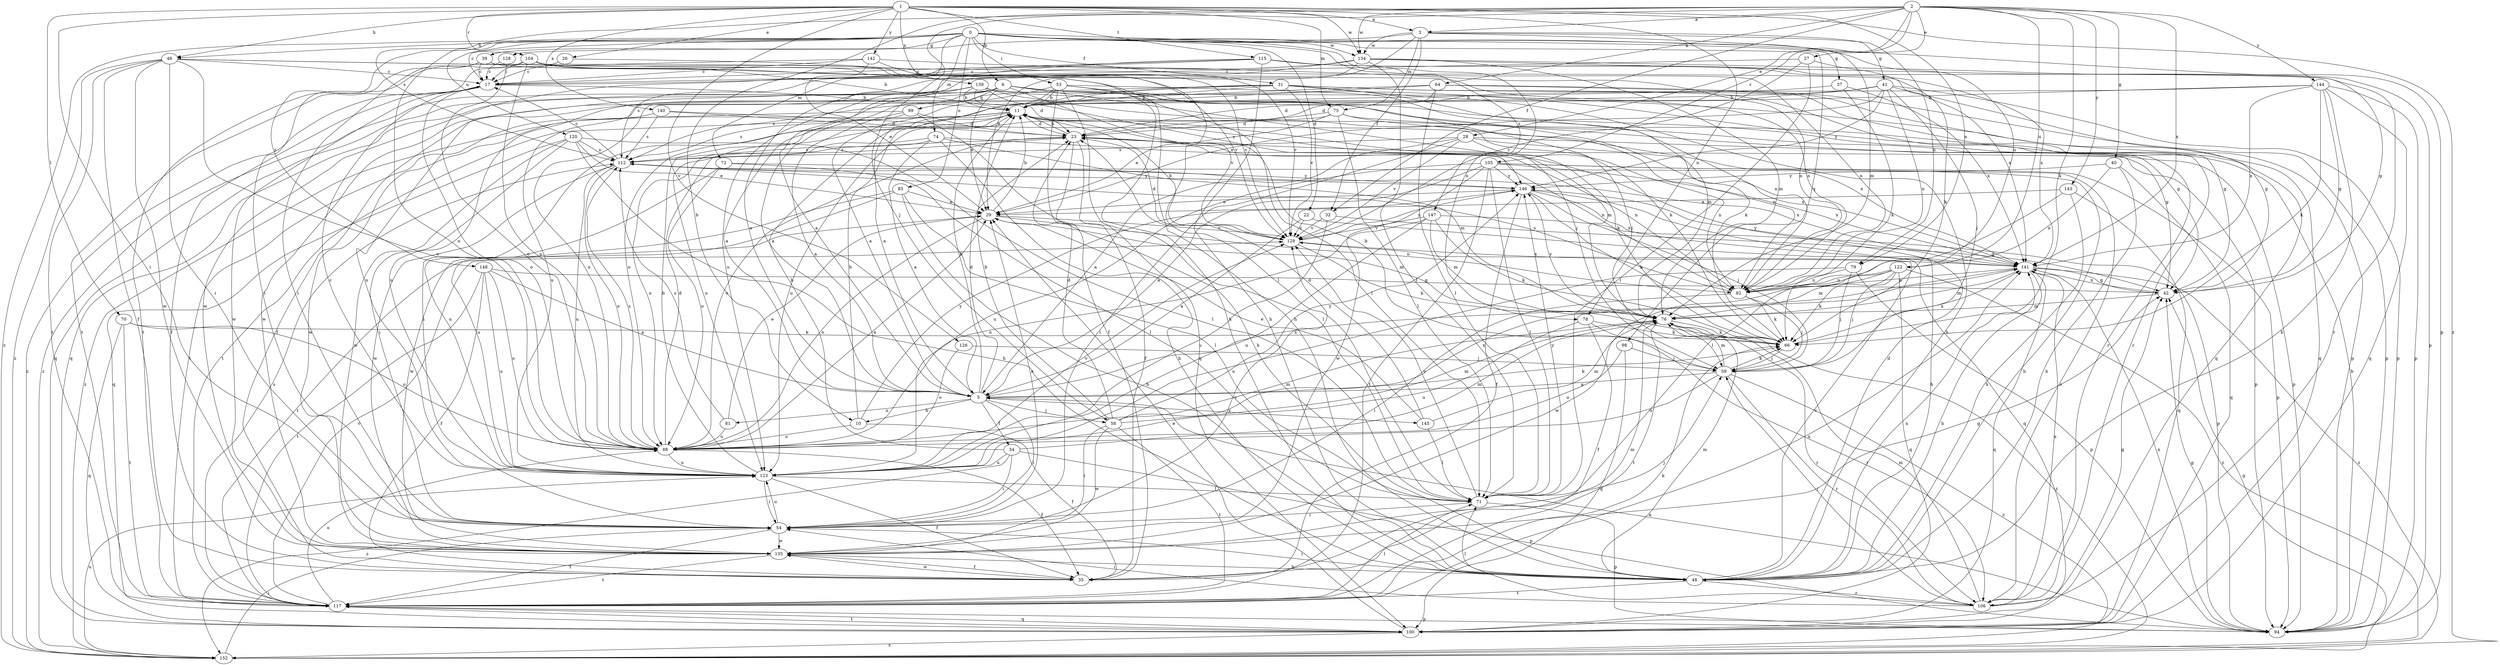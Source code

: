 strict digraph  {
0;
1;
2;
3;
5;
6;
10;
11;
17;
22;
23;
26;
27;
28;
29;
31;
32;
34;
35;
37;
39;
40;
41;
42;
46;
48;
53;
54;
58;
59;
64;
66;
70;
71;
72;
74;
75;
76;
78;
79;
81;
82;
83;
88;
94;
98;
99;
100;
104;
105;
106;
112;
115;
117;
120;
122;
123;
126;
128;
129;
134;
135;
139;
140;
141;
142;
143;
144;
145;
146;
147;
148;
152;
0 -> 17  [label=c];
0 -> 22  [label=d];
0 -> 31  [label=f];
0 -> 37  [label=g];
0 -> 39  [label=g];
0 -> 46  [label=h];
0 -> 53  [label=i];
0 -> 72  [label=m];
0 -> 74  [label=m];
0 -> 78  [label=n];
0 -> 83  [label=o];
0 -> 88  [label=o];
0 -> 94  [label=p];
0 -> 98  [label=q];
0 -> 120  [label=u];
0 -> 122  [label=u];
0 -> 134  [label=w];
0 -> 147  [label=z];
0 -> 148  [label=z];
0 -> 152  [label=z];
1 -> 3  [label=a];
1 -> 6  [label=b];
1 -> 26  [label=e];
1 -> 46  [label=h];
1 -> 54  [label=i];
1 -> 70  [label=l];
1 -> 75  [label=m];
1 -> 78  [label=n];
1 -> 79  [label=n];
1 -> 104  [label=r];
1 -> 115  [label=t];
1 -> 126  [label=v];
1 -> 134  [label=w];
1 -> 139  [label=x];
1 -> 140  [label=x];
1 -> 142  [label=y];
1 -> 152  [label=z];
2 -> 3  [label=a];
2 -> 10  [label=b];
2 -> 27  [label=e];
2 -> 28  [label=e];
2 -> 32  [label=f];
2 -> 40  [label=g];
2 -> 58  [label=j];
2 -> 64  [label=k];
2 -> 66  [label=k];
2 -> 105  [label=r];
2 -> 112  [label=s];
2 -> 122  [label=u];
2 -> 134  [label=w];
2 -> 141  [label=x];
2 -> 143  [label=y];
2 -> 144  [label=y];
3 -> 29  [label=e];
3 -> 32  [label=f];
3 -> 41  [label=g];
3 -> 75  [label=m];
3 -> 76  [label=m];
3 -> 79  [label=n];
3 -> 128  [label=v];
3 -> 134  [label=w];
5 -> 10  [label=b];
5 -> 11  [label=b];
5 -> 23  [label=d];
5 -> 34  [label=f];
5 -> 54  [label=i];
5 -> 58  [label=j];
5 -> 66  [label=k];
5 -> 81  [label=n];
5 -> 141  [label=x];
5 -> 145  [label=y];
6 -> 5  [label=a];
6 -> 29  [label=e];
6 -> 42  [label=g];
6 -> 59  [label=j];
6 -> 66  [label=k];
6 -> 99  [label=q];
6 -> 100  [label=q];
6 -> 106  [label=r];
6 -> 123  [label=u];
6 -> 129  [label=v];
6 -> 135  [label=w];
10 -> 11  [label=b];
10 -> 35  [label=f];
10 -> 88  [label=o];
10 -> 146  [label=y];
11 -> 23  [label=d];
11 -> 54  [label=i];
11 -> 66  [label=k];
11 -> 76  [label=m];
11 -> 117  [label=t];
11 -> 123  [label=u];
11 -> 152  [label=z];
17 -> 11  [label=b];
17 -> 35  [label=f];
17 -> 88  [label=o];
17 -> 135  [label=w];
17 -> 152  [label=z];
22 -> 5  [label=a];
22 -> 100  [label=q];
22 -> 129  [label=v];
23 -> 11  [label=b];
23 -> 35  [label=f];
23 -> 71  [label=l];
23 -> 82  [label=n];
23 -> 88  [label=o];
23 -> 94  [label=p];
23 -> 112  [label=s];
26 -> 17  [label=c];
26 -> 129  [label=v];
27 -> 17  [label=c];
27 -> 66  [label=k];
27 -> 71  [label=l];
27 -> 129  [label=v];
28 -> 5  [label=a];
28 -> 54  [label=i];
28 -> 82  [label=n];
28 -> 94  [label=p];
28 -> 112  [label=s];
28 -> 129  [label=v];
28 -> 141  [label=x];
29 -> 11  [label=b];
29 -> 76  [label=m];
29 -> 82  [label=n];
29 -> 88  [label=o];
29 -> 117  [label=t];
29 -> 129  [label=v];
31 -> 5  [label=a];
31 -> 11  [label=b];
31 -> 35  [label=f];
31 -> 42  [label=g];
31 -> 48  [label=h];
31 -> 76  [label=m];
31 -> 88  [label=o];
31 -> 106  [label=r];
31 -> 129  [label=v];
32 -> 42  [label=g];
32 -> 123  [label=u];
32 -> 129  [label=v];
34 -> 11  [label=b];
34 -> 54  [label=i];
34 -> 76  [label=m];
34 -> 94  [label=p];
34 -> 123  [label=u];
34 -> 152  [label=z];
35 -> 76  [label=m];
35 -> 135  [label=w];
37 -> 11  [label=b];
37 -> 66  [label=k];
37 -> 141  [label=x];
39 -> 17  [label=c];
39 -> 48  [label=h];
39 -> 54  [label=i];
39 -> 117  [label=t];
39 -> 129  [label=v];
40 -> 48  [label=h];
40 -> 82  [label=n];
40 -> 100  [label=q];
40 -> 146  [label=y];
41 -> 11  [label=b];
41 -> 23  [label=d];
41 -> 29  [label=e];
41 -> 59  [label=j];
41 -> 82  [label=n];
41 -> 94  [label=p];
41 -> 100  [label=q];
41 -> 146  [label=y];
42 -> 76  [label=m];
42 -> 141  [label=x];
46 -> 17  [label=c];
46 -> 35  [label=f];
46 -> 54  [label=i];
46 -> 82  [label=n];
46 -> 88  [label=o];
46 -> 117  [label=t];
46 -> 135  [label=w];
46 -> 141  [label=x];
46 -> 152  [label=z];
48 -> 23  [label=d];
48 -> 54  [label=i];
48 -> 76  [label=m];
48 -> 106  [label=r];
48 -> 117  [label=t];
48 -> 129  [label=v];
48 -> 141  [label=x];
53 -> 5  [label=a];
53 -> 11  [label=b];
53 -> 35  [label=f];
53 -> 59  [label=j];
53 -> 71  [label=l];
53 -> 82  [label=n];
53 -> 100  [label=q];
53 -> 123  [label=u];
54 -> 29  [label=e];
54 -> 117  [label=t];
54 -> 123  [label=u];
54 -> 135  [label=w];
58 -> 11  [label=b];
58 -> 23  [label=d];
58 -> 54  [label=i];
58 -> 76  [label=m];
58 -> 117  [label=t];
58 -> 135  [label=w];
58 -> 141  [label=x];
58 -> 146  [label=y];
59 -> 5  [label=a];
59 -> 11  [label=b];
59 -> 66  [label=k];
59 -> 76  [label=m];
59 -> 88  [label=o];
59 -> 106  [label=r];
59 -> 152  [label=z];
64 -> 11  [label=b];
64 -> 23  [label=d];
64 -> 71  [label=l];
64 -> 94  [label=p];
64 -> 100  [label=q];
64 -> 112  [label=s];
66 -> 59  [label=j];
66 -> 141  [label=x];
70 -> 66  [label=k];
70 -> 88  [label=o];
70 -> 100  [label=q];
70 -> 117  [label=t];
71 -> 54  [label=i];
71 -> 94  [label=p];
71 -> 129  [label=v];
71 -> 146  [label=y];
72 -> 71  [label=l];
72 -> 88  [label=o];
72 -> 123  [label=u];
72 -> 146  [label=y];
74 -> 5  [label=a];
74 -> 48  [label=h];
74 -> 76  [label=m];
74 -> 82  [label=n];
74 -> 88  [label=o];
74 -> 112  [label=s];
75 -> 23  [label=d];
75 -> 29  [label=e];
75 -> 42  [label=g];
75 -> 71  [label=l];
75 -> 82  [label=n];
75 -> 123  [label=u];
76 -> 66  [label=k];
76 -> 106  [label=r];
76 -> 117  [label=t];
76 -> 146  [label=y];
76 -> 152  [label=z];
78 -> 35  [label=f];
78 -> 66  [label=k];
78 -> 106  [label=r];
78 -> 123  [label=u];
79 -> 59  [label=j];
79 -> 82  [label=n];
79 -> 94  [label=p];
79 -> 123  [label=u];
81 -> 29  [label=e];
81 -> 88  [label=o];
81 -> 112  [label=s];
82 -> 54  [label=i];
82 -> 59  [label=j];
82 -> 66  [label=k];
82 -> 112  [label=s];
83 -> 29  [label=e];
83 -> 48  [label=h];
83 -> 71  [label=l];
83 -> 123  [label=u];
83 -> 135  [label=w];
88 -> 23  [label=d];
88 -> 29  [label=e];
88 -> 35  [label=f];
88 -> 76  [label=m];
88 -> 112  [label=s];
88 -> 123  [label=u];
94 -> 5  [label=a];
94 -> 11  [label=b];
94 -> 42  [label=g];
94 -> 141  [label=x];
98 -> 59  [label=j];
98 -> 88  [label=o];
98 -> 100  [label=q];
99 -> 5  [label=a];
99 -> 23  [label=d];
99 -> 48  [label=h];
99 -> 112  [label=s];
99 -> 135  [label=w];
100 -> 29  [label=e];
100 -> 117  [label=t];
100 -> 152  [label=z];
104 -> 11  [label=b];
104 -> 17  [label=c];
104 -> 48  [label=h];
104 -> 54  [label=i];
104 -> 71  [label=l];
104 -> 88  [label=o];
105 -> 5  [label=a];
105 -> 48  [label=h];
105 -> 71  [label=l];
105 -> 94  [label=p];
105 -> 117  [label=t];
105 -> 123  [label=u];
105 -> 135  [label=w];
105 -> 141  [label=x];
105 -> 146  [label=y];
106 -> 42  [label=g];
106 -> 54  [label=i];
106 -> 59  [label=j];
106 -> 71  [label=l];
106 -> 76  [label=m];
106 -> 112  [label=s];
106 -> 141  [label=x];
112 -> 17  [label=c];
112 -> 88  [label=o];
112 -> 123  [label=u];
112 -> 135  [label=w];
112 -> 141  [label=x];
112 -> 146  [label=y];
115 -> 5  [label=a];
115 -> 17  [label=c];
115 -> 48  [label=h];
115 -> 82  [label=n];
115 -> 106  [label=r];
115 -> 135  [label=w];
115 -> 141  [label=x];
117 -> 66  [label=k];
117 -> 71  [label=l];
117 -> 88  [label=o];
117 -> 94  [label=p];
117 -> 100  [label=q];
117 -> 112  [label=s];
117 -> 129  [label=v];
117 -> 141  [label=x];
120 -> 29  [label=e];
120 -> 48  [label=h];
120 -> 54  [label=i];
120 -> 71  [label=l];
120 -> 100  [label=q];
120 -> 112  [label=s];
120 -> 135  [label=w];
122 -> 59  [label=j];
122 -> 66  [label=k];
122 -> 76  [label=m];
122 -> 82  [label=n];
122 -> 100  [label=q];
122 -> 135  [label=w];
122 -> 152  [label=z];
123 -> 11  [label=b];
123 -> 17  [label=c];
123 -> 35  [label=f];
123 -> 54  [label=i];
123 -> 71  [label=l];
123 -> 129  [label=v];
126 -> 59  [label=j];
126 -> 88  [label=o];
128 -> 17  [label=c];
128 -> 88  [label=o];
129 -> 11  [label=b];
129 -> 23  [label=d];
129 -> 66  [label=k];
129 -> 141  [label=x];
129 -> 146  [label=y];
134 -> 5  [label=a];
134 -> 17  [label=c];
134 -> 42  [label=g];
134 -> 71  [label=l];
134 -> 76  [label=m];
134 -> 94  [label=p];
134 -> 112  [label=s];
134 -> 123  [label=u];
135 -> 35  [label=f];
135 -> 42  [label=g];
135 -> 48  [label=h];
135 -> 59  [label=j];
135 -> 117  [label=t];
135 -> 129  [label=v];
139 -> 5  [label=a];
139 -> 11  [label=b];
139 -> 23  [label=d];
139 -> 42  [label=g];
139 -> 66  [label=k];
139 -> 94  [label=p];
139 -> 100  [label=q];
139 -> 123  [label=u];
139 -> 146  [label=y];
139 -> 152  [label=z];
140 -> 23  [label=d];
140 -> 112  [label=s];
140 -> 117  [label=t];
140 -> 141  [label=x];
141 -> 42  [label=g];
141 -> 48  [label=h];
141 -> 76  [label=m];
141 -> 82  [label=n];
141 -> 100  [label=q];
141 -> 146  [label=y];
141 -> 152  [label=z];
142 -> 17  [label=c];
142 -> 29  [label=e];
142 -> 82  [label=n];
142 -> 117  [label=t];
142 -> 129  [label=v];
143 -> 29  [label=e];
143 -> 48  [label=h];
143 -> 71  [label=l];
143 -> 100  [label=q];
144 -> 11  [label=b];
144 -> 42  [label=g];
144 -> 48  [label=h];
144 -> 66  [label=k];
144 -> 88  [label=o];
144 -> 94  [label=p];
144 -> 100  [label=q];
144 -> 141  [label=x];
145 -> 23  [label=d];
145 -> 29  [label=e];
145 -> 71  [label=l];
145 -> 76  [label=m];
146 -> 29  [label=e];
146 -> 35  [label=f];
146 -> 48  [label=h];
146 -> 59  [label=j];
146 -> 66  [label=k];
146 -> 141  [label=x];
147 -> 66  [label=k];
147 -> 76  [label=m];
147 -> 88  [label=o];
147 -> 94  [label=p];
147 -> 123  [label=u];
147 -> 129  [label=v];
148 -> 5  [label=a];
148 -> 35  [label=f];
148 -> 42  [label=g];
148 -> 88  [label=o];
148 -> 117  [label=t];
148 -> 123  [label=u];
152 -> 42  [label=g];
152 -> 54  [label=i];
152 -> 123  [label=u];
}
